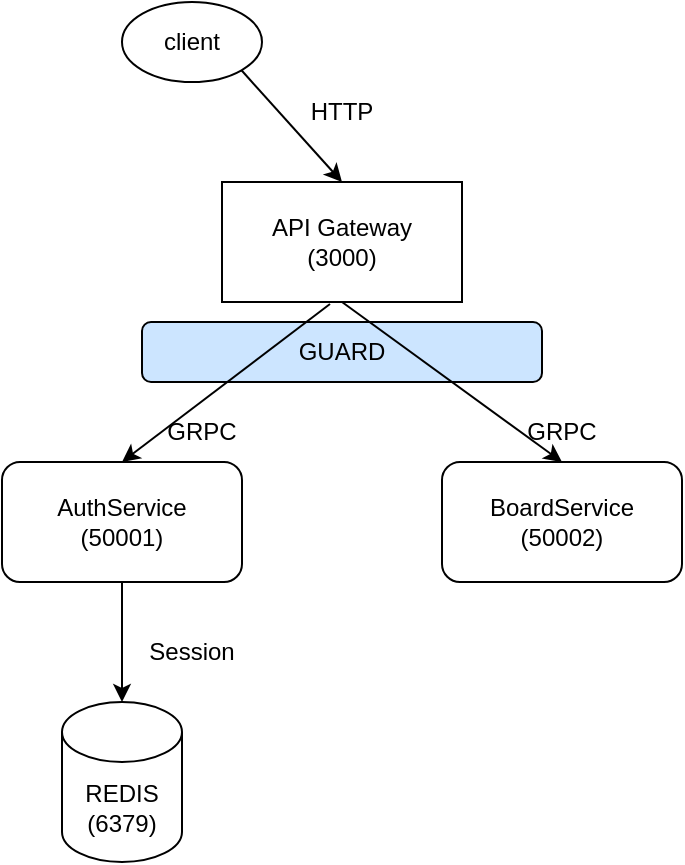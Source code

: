 <mxfile version="18.0.1" type="github">
  <diagram id="upFG02rAQi9TBVUUuuCd" name="Page-1">
    <mxGraphModel dx="1349" dy="802" grid="1" gridSize="10" guides="1" tooltips="1" connect="1" arrows="1" fold="1" page="1" pageScale="1" pageWidth="827" pageHeight="1169" math="0" shadow="0">
      <root>
        <mxCell id="0" />
        <mxCell id="1" parent="0" />
        <mxCell id="FiZGSp2ZepkQso1qt76i-15" value="GUARD" style="rounded=1;whiteSpace=wrap;html=1;fillColor=#CCE5FF;" vertex="1" parent="1">
          <mxGeometry x="110" y="200" width="200" height="30" as="geometry" />
        </mxCell>
        <mxCell id="FiZGSp2ZepkQso1qt76i-1" value="API Gateway&lt;br&gt;(3000)" style="rounded=0;whiteSpace=wrap;html=1;" vertex="1" parent="1">
          <mxGeometry x="150" y="130" width="120" height="60" as="geometry" />
        </mxCell>
        <mxCell id="FiZGSp2ZepkQso1qt76i-2" value="client" style="ellipse;whiteSpace=wrap;html=1;" vertex="1" parent="1">
          <mxGeometry x="100" y="40" width="70" height="40" as="geometry" />
        </mxCell>
        <mxCell id="FiZGSp2ZepkQso1qt76i-3" value="AuthService&lt;br&gt;(50001)" style="rounded=1;whiteSpace=wrap;html=1;" vertex="1" parent="1">
          <mxGeometry x="40" y="270" width="120" height="60" as="geometry" />
        </mxCell>
        <mxCell id="FiZGSp2ZepkQso1qt76i-4" value="BoardService&lt;br&gt;(50002)" style="rounded=1;whiteSpace=wrap;html=1;" vertex="1" parent="1">
          <mxGeometry x="260" y="270" width="120" height="60" as="geometry" />
        </mxCell>
        <mxCell id="FiZGSp2ZepkQso1qt76i-5" value="" style="endArrow=classic;html=1;rounded=0;exitX=1;exitY=1;exitDx=0;exitDy=0;entryX=0.5;entryY=0;entryDx=0;entryDy=0;" edge="1" parent="1" source="FiZGSp2ZepkQso1qt76i-2" target="FiZGSp2ZepkQso1qt76i-1">
          <mxGeometry width="50" height="50" relative="1" as="geometry">
            <mxPoint x="390" y="430" as="sourcePoint" />
            <mxPoint x="440" y="380" as="targetPoint" />
          </mxGeometry>
        </mxCell>
        <mxCell id="FiZGSp2ZepkQso1qt76i-6" value="HTTP" style="text;html=1;strokeColor=none;fillColor=none;align=center;verticalAlign=middle;whiteSpace=wrap;rounded=0;" vertex="1" parent="1">
          <mxGeometry x="180" y="80" width="60" height="30" as="geometry" />
        </mxCell>
        <mxCell id="FiZGSp2ZepkQso1qt76i-7" value="REDIS&lt;br&gt;(6379)" style="shape=cylinder3;whiteSpace=wrap;html=1;boundedLbl=1;backgroundOutline=1;size=15;" vertex="1" parent="1">
          <mxGeometry x="70" y="390" width="60" height="80" as="geometry" />
        </mxCell>
        <mxCell id="FiZGSp2ZepkQso1qt76i-8" value="" style="endArrow=classic;html=1;rounded=0;exitX=0.5;exitY=1;exitDx=0;exitDy=0;entryX=0.5;entryY=0;entryDx=0;entryDy=0;entryPerimeter=0;" edge="1" parent="1" source="FiZGSp2ZepkQso1qt76i-3" target="FiZGSp2ZepkQso1qt76i-7">
          <mxGeometry width="50" height="50" relative="1" as="geometry">
            <mxPoint x="390" y="410" as="sourcePoint" />
            <mxPoint x="440" y="360" as="targetPoint" />
          </mxGeometry>
        </mxCell>
        <mxCell id="FiZGSp2ZepkQso1qt76i-9" value="Session" style="text;html=1;strokeColor=none;fillColor=none;align=center;verticalAlign=middle;whiteSpace=wrap;rounded=0;" vertex="1" parent="1">
          <mxGeometry x="105" y="350" width="60" height="30" as="geometry" />
        </mxCell>
        <mxCell id="FiZGSp2ZepkQso1qt76i-10" value="" style="endArrow=classic;html=1;rounded=0;exitX=0.45;exitY=1.017;exitDx=0;exitDy=0;exitPerimeter=0;entryX=0.5;entryY=0;entryDx=0;entryDy=0;" edge="1" parent="1" source="FiZGSp2ZepkQso1qt76i-1" target="FiZGSp2ZepkQso1qt76i-3">
          <mxGeometry width="50" height="50" relative="1" as="geometry">
            <mxPoint x="390" y="410" as="sourcePoint" />
            <mxPoint x="440" y="360" as="targetPoint" />
          </mxGeometry>
        </mxCell>
        <mxCell id="FiZGSp2ZepkQso1qt76i-11" value="GRPC" style="text;html=1;strokeColor=none;fillColor=none;align=center;verticalAlign=middle;whiteSpace=wrap;rounded=0;" vertex="1" parent="1">
          <mxGeometry x="110" y="240" width="60" height="30" as="geometry" />
        </mxCell>
        <mxCell id="FiZGSp2ZepkQso1qt76i-12" value="GRPC" style="text;html=1;strokeColor=none;fillColor=none;align=center;verticalAlign=middle;whiteSpace=wrap;rounded=0;" vertex="1" parent="1">
          <mxGeometry x="290" y="240" width="60" height="30" as="geometry" />
        </mxCell>
        <mxCell id="FiZGSp2ZepkQso1qt76i-14" value="" style="endArrow=classic;html=1;rounded=0;exitX=0.5;exitY=1;exitDx=0;exitDy=0;entryX=0.5;entryY=0;entryDx=0;entryDy=0;" edge="1" parent="1" source="FiZGSp2ZepkQso1qt76i-1" target="FiZGSp2ZepkQso1qt76i-4">
          <mxGeometry width="50" height="50" relative="1" as="geometry">
            <mxPoint x="390" y="410" as="sourcePoint" />
            <mxPoint x="440" y="360" as="targetPoint" />
          </mxGeometry>
        </mxCell>
      </root>
    </mxGraphModel>
  </diagram>
</mxfile>
